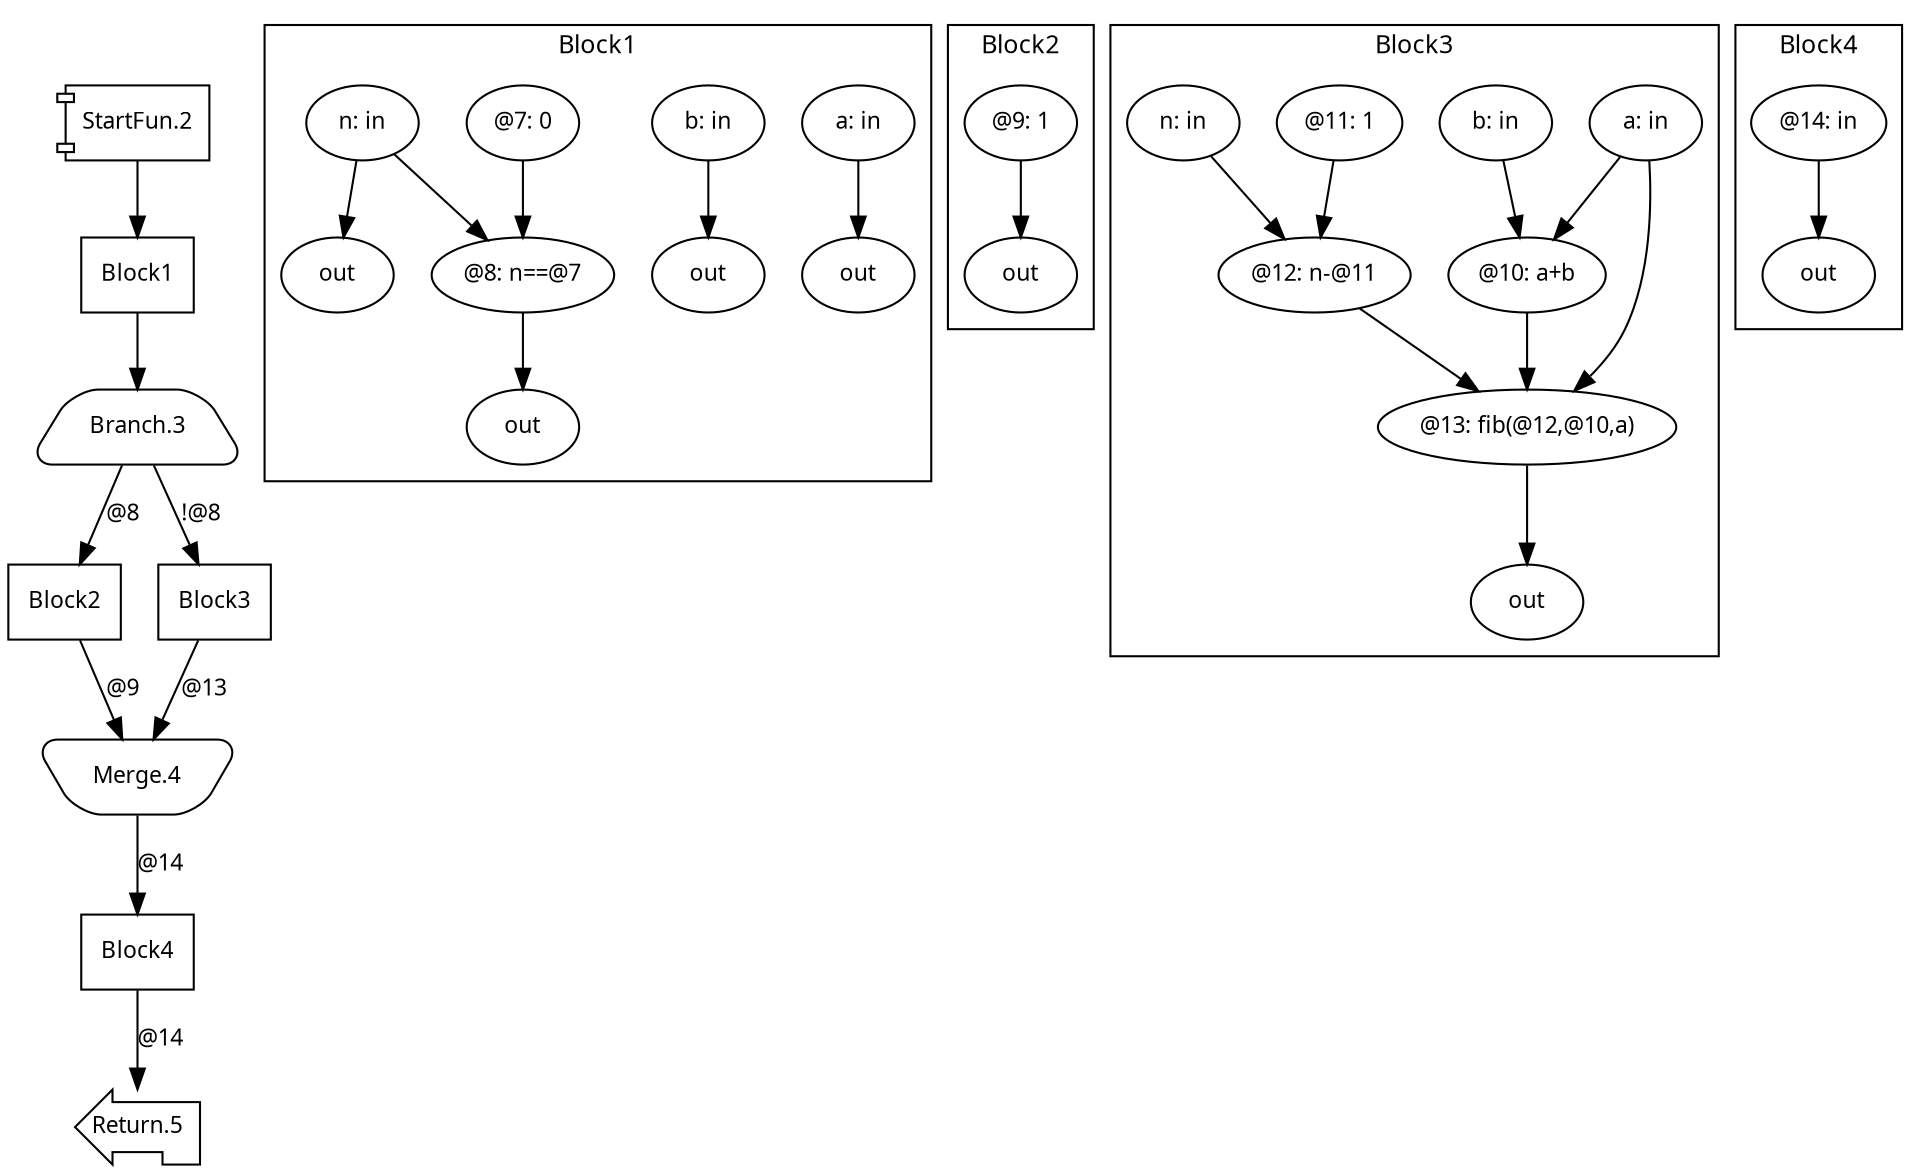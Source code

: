 digraph Program_ {
graph [fontname = "Monaco", fontsize = 12, ranksep = 0.5];
node [shape = box, fontname = "Monaco", fontsize = 11; colorscheme = pastel19];
edge [fontname = "Monaco", fontsize = 11; colorscheme = pastel19];
Jump2[label = "StartFun.2"; shape = component];
Jump2 -> Block1;
Jump3[
  label = "Branch.3";
  shape = trapezium; style = rounded;
];
Block1 -> Jump3;
Jump3 -> Block2 [label="@8"];
Jump3 -> Block3 [label="!@8"];
Jump4[label = "Merge.4"; shape = invtrapezium; style = rounded];
Block2 -> Jump4 [label="@9"];Block3 -> Jump4 [label="@13"];
Jump4 -> Block4 [label="@14"];
Jump5[label = "Return.5"; shape = lpromoter];
Block4 -> Jump5 [label="@14"];
Block1 [label = "Block1"];
Block2 [label = "Block2"];
Block3 [label = "Block3"];
Block4 [label = "Block4"];
subgraph cluster_dfg_Block1{
node [shape = oval];
label = "Block1";
ndBlock1_0 [label="out"];ndBlock1_1 [label="@8: n==@7"];ndBlock1_2 [label="out"];ndBlock1_3 [label="a: in"];ndBlock1_4 [label="b: in"];ndBlock1_5 [label="out"];ndBlock1_6 [label="out"];ndBlock1_7 [label="@7: 0"];ndBlock1_8 [label="n: in"];ndBlock1_4 -> ndBlock1_2; ndBlock1_7 -> ndBlock1_1; ndBlock1_8 -> ndBlock1_1; ndBlock1_8 -> ndBlock1_5; ndBlock1_3 -> ndBlock1_6; ndBlock1_1 -> ndBlock1_0; }subgraph cluster_dfg_Block2{
node [shape = oval];
label = "Block2";
ndBlock2_0 [label="@9: 1"];ndBlock2_1 [label="out"];ndBlock2_0 -> ndBlock2_1; }subgraph cluster_dfg_Block3{
node [shape = oval];
label = "Block3";
ndBlock3_0 [label="a: in"];ndBlock3_1 [label="b: in"];ndBlock3_2 [label="@10: a+b"];ndBlock3_3 [label="out"];ndBlock3_4 [label="@11: 1"];ndBlock3_5 [label="@12: n-@11"];ndBlock3_6 [label="@13: fib(@12,@10,a)"];ndBlock3_7 [label="n: in"];ndBlock3_4 -> ndBlock3_5; ndBlock3_7 -> ndBlock3_5; ndBlock3_0 -> ndBlock3_6; ndBlock3_2 -> ndBlock3_6; ndBlock3_5 -> ndBlock3_6; ndBlock3_0 -> ndBlock3_2; ndBlock3_1 -> ndBlock3_2; ndBlock3_6 -> ndBlock3_3; }subgraph cluster_dfg_Block4{
node [shape = oval];
label = "Block4";
ndBlock4_0 [label="@14: in"];ndBlock4_1 [label="out"];ndBlock4_0 -> ndBlock4_1; }}
